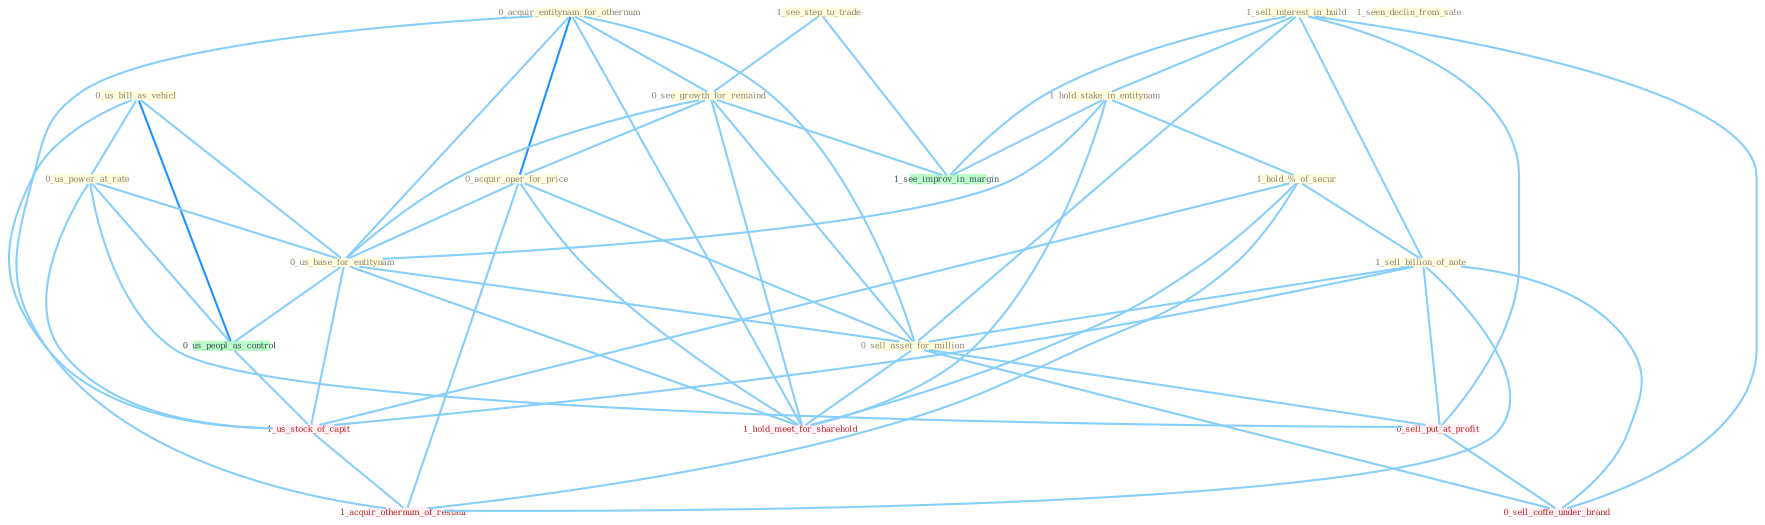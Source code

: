 Graph G{ 
    node
    [shape=polygon,style=filled,width=.5,height=.06,color="#BDFCC9",fixedsize=true,fontsize=4,
    fontcolor="#2f4f4f"];
    {node
    [color="#ffffe0", fontcolor="#8b7d6b"] "0_acquir_entitynam_for_othernum " "0_us_bill_as_vehicl " "1_see_step_to_trade " "1_sell_interest_in_build " "0_see_growth_for_remaind " "1_hold_stake_in_entitynam " "0_us_power_at_rate " "0_acquir_oper_for_price " "1_hold_%_of_secur " "1_seen_declin_from_sale " "0_us_base_for_entitynam " "1_sell_billion_of_note " "0_sell_asset_for_million "}
{node [color="#fff0f5", fontcolor="#b22222"] "0_sell_put_at_profit " "1_us_stock_of_capit " "0_sell_coffe_under_brand " "1_hold_meet_for_sharehold " "1_acquir_othernum_of_restaur "}
edge [color="#B0E2FF"];

	"0_acquir_entitynam_for_othernum " -- "0_see_growth_for_remaind " [w="1", color="#87cefa" ];
	"0_acquir_entitynam_for_othernum " -- "0_acquir_oper_for_price " [w="2", color="#1e90ff" , len=0.8];
	"0_acquir_entitynam_for_othernum " -- "0_us_base_for_entitynam " [w="1", color="#87cefa" ];
	"0_acquir_entitynam_for_othernum " -- "0_sell_asset_for_million " [w="1", color="#87cefa" ];
	"0_acquir_entitynam_for_othernum " -- "1_hold_meet_for_sharehold " [w="1", color="#87cefa" ];
	"0_acquir_entitynam_for_othernum " -- "1_acquir_othernum_of_restaur " [w="1", color="#87cefa" ];
	"0_us_bill_as_vehicl " -- "0_us_power_at_rate " [w="1", color="#87cefa" ];
	"0_us_bill_as_vehicl " -- "0_us_base_for_entitynam " [w="1", color="#87cefa" ];
	"0_us_bill_as_vehicl " -- "0_us_peopl_as_control " [w="2", color="#1e90ff" , len=0.8];
	"0_us_bill_as_vehicl " -- "1_us_stock_of_capit " [w="1", color="#87cefa" ];
	"1_see_step_to_trade " -- "0_see_growth_for_remaind " [w="1", color="#87cefa" ];
	"1_see_step_to_trade " -- "1_see_improv_in_margin " [w="1", color="#87cefa" ];
	"1_sell_interest_in_build " -- "1_hold_stake_in_entitynam " [w="1", color="#87cefa" ];
	"1_sell_interest_in_build " -- "1_sell_billion_of_note " [w="1", color="#87cefa" ];
	"1_sell_interest_in_build " -- "0_sell_asset_for_million " [w="1", color="#87cefa" ];
	"1_sell_interest_in_build " -- "0_sell_put_at_profit " [w="1", color="#87cefa" ];
	"1_sell_interest_in_build " -- "1_see_improv_in_margin " [w="1", color="#87cefa" ];
	"1_sell_interest_in_build " -- "0_sell_coffe_under_brand " [w="1", color="#87cefa" ];
	"0_see_growth_for_remaind " -- "0_acquir_oper_for_price " [w="1", color="#87cefa" ];
	"0_see_growth_for_remaind " -- "0_us_base_for_entitynam " [w="1", color="#87cefa" ];
	"0_see_growth_for_remaind " -- "0_sell_asset_for_million " [w="1", color="#87cefa" ];
	"0_see_growth_for_remaind " -- "1_see_improv_in_margin " [w="1", color="#87cefa" ];
	"0_see_growth_for_remaind " -- "1_hold_meet_for_sharehold " [w="1", color="#87cefa" ];
	"1_hold_stake_in_entitynam " -- "1_hold_%_of_secur " [w="1", color="#87cefa" ];
	"1_hold_stake_in_entitynam " -- "0_us_base_for_entitynam " [w="1", color="#87cefa" ];
	"1_hold_stake_in_entitynam " -- "1_see_improv_in_margin " [w="1", color="#87cefa" ];
	"1_hold_stake_in_entitynam " -- "1_hold_meet_for_sharehold " [w="1", color="#87cefa" ];
	"0_us_power_at_rate " -- "0_us_base_for_entitynam " [w="1", color="#87cefa" ];
	"0_us_power_at_rate " -- "0_us_peopl_as_control " [w="1", color="#87cefa" ];
	"0_us_power_at_rate " -- "0_sell_put_at_profit " [w="1", color="#87cefa" ];
	"0_us_power_at_rate " -- "1_us_stock_of_capit " [w="1", color="#87cefa" ];
	"0_acquir_oper_for_price " -- "0_us_base_for_entitynam " [w="1", color="#87cefa" ];
	"0_acquir_oper_for_price " -- "0_sell_asset_for_million " [w="1", color="#87cefa" ];
	"0_acquir_oper_for_price " -- "1_hold_meet_for_sharehold " [w="1", color="#87cefa" ];
	"0_acquir_oper_for_price " -- "1_acquir_othernum_of_restaur " [w="1", color="#87cefa" ];
	"1_hold_%_of_secur " -- "1_sell_billion_of_note " [w="1", color="#87cefa" ];
	"1_hold_%_of_secur " -- "1_us_stock_of_capit " [w="1", color="#87cefa" ];
	"1_hold_%_of_secur " -- "1_hold_meet_for_sharehold " [w="1", color="#87cefa" ];
	"1_hold_%_of_secur " -- "1_acquir_othernum_of_restaur " [w="1", color="#87cefa" ];
	"0_us_base_for_entitynam " -- "0_sell_asset_for_million " [w="1", color="#87cefa" ];
	"0_us_base_for_entitynam " -- "0_us_peopl_as_control " [w="1", color="#87cefa" ];
	"0_us_base_for_entitynam " -- "1_us_stock_of_capit " [w="1", color="#87cefa" ];
	"0_us_base_for_entitynam " -- "1_hold_meet_for_sharehold " [w="1", color="#87cefa" ];
	"1_sell_billion_of_note " -- "0_sell_asset_for_million " [w="1", color="#87cefa" ];
	"1_sell_billion_of_note " -- "0_sell_put_at_profit " [w="1", color="#87cefa" ];
	"1_sell_billion_of_note " -- "1_us_stock_of_capit " [w="1", color="#87cefa" ];
	"1_sell_billion_of_note " -- "0_sell_coffe_under_brand " [w="1", color="#87cefa" ];
	"1_sell_billion_of_note " -- "1_acquir_othernum_of_restaur " [w="1", color="#87cefa" ];
	"0_sell_asset_for_million " -- "0_sell_put_at_profit " [w="1", color="#87cefa" ];
	"0_sell_asset_for_million " -- "0_sell_coffe_under_brand " [w="1", color="#87cefa" ];
	"0_sell_asset_for_million " -- "1_hold_meet_for_sharehold " [w="1", color="#87cefa" ];
	"0_us_peopl_as_control " -- "1_us_stock_of_capit " [w="1", color="#87cefa" ];
	"0_sell_put_at_profit " -- "0_sell_coffe_under_brand " [w="1", color="#87cefa" ];
	"1_us_stock_of_capit " -- "1_acquir_othernum_of_restaur " [w="1", color="#87cefa" ];
}